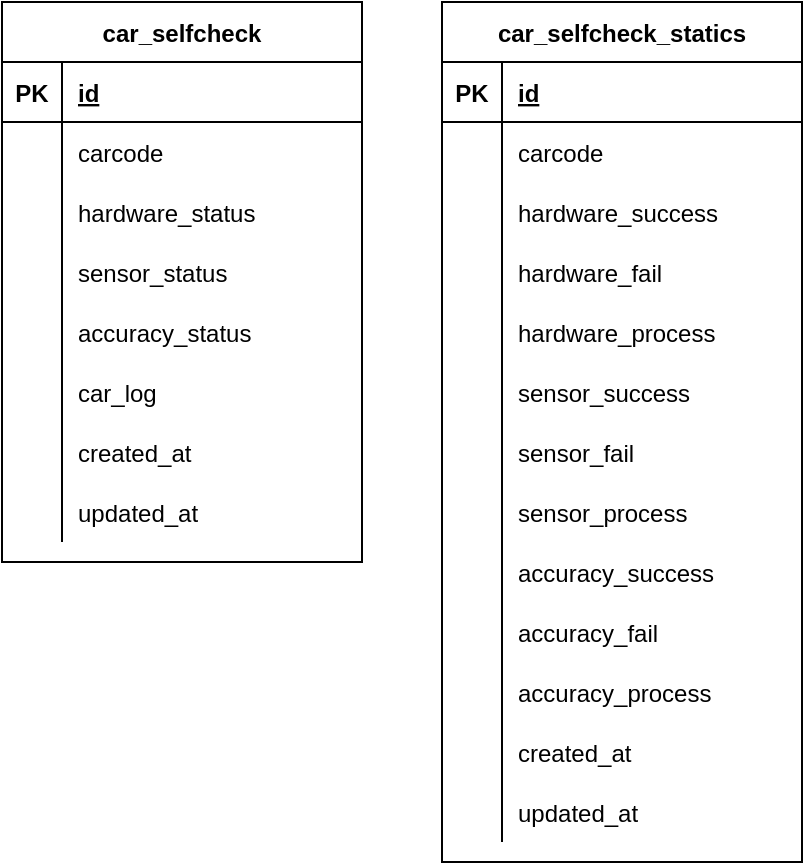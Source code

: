<mxfile version="14.5.10" type="github">
  <diagram id="R2lEEEUBdFMjLlhIrx00" name="Page-1">
    <mxGraphModel dx="1787" dy="967" grid="1" gridSize="10" guides="1" tooltips="1" connect="1" arrows="1" fold="1" page="1" pageScale="1" pageWidth="850" pageHeight="1100" math="0" shadow="0" extFonts="Permanent Marker^https://fonts.googleapis.com/css?family=Permanent+Marker">
      <root>
        <mxCell id="0" />
        <mxCell id="1" parent="0" />
        <mxCell id="E98kSPfZP86CaEC_CXRD-1" value="car_selfcheck" style="shape=table;startSize=30;container=1;collapsible=1;childLayout=tableLayout;fixedRows=1;rowLines=0;fontStyle=1;align=center;resizeLast=1;" vertex="1" parent="1">
          <mxGeometry x="220" y="150" width="180" height="280" as="geometry" />
        </mxCell>
        <mxCell id="E98kSPfZP86CaEC_CXRD-2" value="" style="shape=partialRectangle;collapsible=0;dropTarget=0;pointerEvents=0;fillColor=none;top=0;left=0;bottom=1;right=0;points=[[0,0.5],[1,0.5]];portConstraint=eastwest;" vertex="1" parent="E98kSPfZP86CaEC_CXRD-1">
          <mxGeometry y="30" width="180" height="30" as="geometry" />
        </mxCell>
        <mxCell id="E98kSPfZP86CaEC_CXRD-3" value="PK" style="shape=partialRectangle;connectable=0;fillColor=none;top=0;left=0;bottom=0;right=0;fontStyle=1;overflow=hidden;" vertex="1" parent="E98kSPfZP86CaEC_CXRD-2">
          <mxGeometry width="30" height="30" as="geometry" />
        </mxCell>
        <mxCell id="E98kSPfZP86CaEC_CXRD-4" value="id" style="shape=partialRectangle;connectable=0;fillColor=none;top=0;left=0;bottom=0;right=0;align=left;spacingLeft=6;fontStyle=5;overflow=hidden;" vertex="1" parent="E98kSPfZP86CaEC_CXRD-2">
          <mxGeometry x="30" width="150" height="30" as="geometry" />
        </mxCell>
        <mxCell id="E98kSPfZP86CaEC_CXRD-5" value="" style="shape=partialRectangle;collapsible=0;dropTarget=0;pointerEvents=0;fillColor=none;top=0;left=0;bottom=0;right=0;points=[[0,0.5],[1,0.5]];portConstraint=eastwest;" vertex="1" parent="E98kSPfZP86CaEC_CXRD-1">
          <mxGeometry y="60" width="180" height="30" as="geometry" />
        </mxCell>
        <mxCell id="E98kSPfZP86CaEC_CXRD-6" value="" style="shape=partialRectangle;connectable=0;fillColor=none;top=0;left=0;bottom=0;right=0;editable=1;overflow=hidden;" vertex="1" parent="E98kSPfZP86CaEC_CXRD-5">
          <mxGeometry width="30" height="30" as="geometry" />
        </mxCell>
        <mxCell id="E98kSPfZP86CaEC_CXRD-7" value="carcode" style="shape=partialRectangle;connectable=0;fillColor=none;top=0;left=0;bottom=0;right=0;align=left;spacingLeft=6;overflow=hidden;" vertex="1" parent="E98kSPfZP86CaEC_CXRD-5">
          <mxGeometry x="30" width="150" height="30" as="geometry" />
        </mxCell>
        <mxCell id="E98kSPfZP86CaEC_CXRD-8" value="" style="shape=partialRectangle;collapsible=0;dropTarget=0;pointerEvents=0;fillColor=none;top=0;left=0;bottom=0;right=0;points=[[0,0.5],[1,0.5]];portConstraint=eastwest;" vertex="1" parent="E98kSPfZP86CaEC_CXRD-1">
          <mxGeometry y="90" width="180" height="30" as="geometry" />
        </mxCell>
        <mxCell id="E98kSPfZP86CaEC_CXRD-9" value="" style="shape=partialRectangle;connectable=0;fillColor=none;top=0;left=0;bottom=0;right=0;editable=1;overflow=hidden;" vertex="1" parent="E98kSPfZP86CaEC_CXRD-8">
          <mxGeometry width="30" height="30" as="geometry" />
        </mxCell>
        <mxCell id="E98kSPfZP86CaEC_CXRD-10" value="hardware_status" style="shape=partialRectangle;connectable=0;fillColor=none;top=0;left=0;bottom=0;right=0;align=left;spacingLeft=6;overflow=hidden;" vertex="1" parent="E98kSPfZP86CaEC_CXRD-8">
          <mxGeometry x="30" width="150" height="30" as="geometry" />
        </mxCell>
        <mxCell id="E98kSPfZP86CaEC_CXRD-11" value="" style="shape=partialRectangle;collapsible=0;dropTarget=0;pointerEvents=0;fillColor=none;top=0;left=0;bottom=0;right=0;points=[[0,0.5],[1,0.5]];portConstraint=eastwest;" vertex="1" parent="E98kSPfZP86CaEC_CXRD-1">
          <mxGeometry y="120" width="180" height="30" as="geometry" />
        </mxCell>
        <mxCell id="E98kSPfZP86CaEC_CXRD-12" value="" style="shape=partialRectangle;connectable=0;fillColor=none;top=0;left=0;bottom=0;right=0;editable=1;overflow=hidden;" vertex="1" parent="E98kSPfZP86CaEC_CXRD-11">
          <mxGeometry width="30" height="30" as="geometry" />
        </mxCell>
        <mxCell id="E98kSPfZP86CaEC_CXRD-13" value="sensor_status" style="shape=partialRectangle;connectable=0;fillColor=none;top=0;left=0;bottom=0;right=0;align=left;spacingLeft=6;overflow=hidden;" vertex="1" parent="E98kSPfZP86CaEC_CXRD-11">
          <mxGeometry x="30" width="150" height="30" as="geometry" />
        </mxCell>
        <mxCell id="E98kSPfZP86CaEC_CXRD-14" value="" style="shape=partialRectangle;collapsible=0;dropTarget=0;pointerEvents=0;fillColor=none;top=0;left=0;bottom=0;right=0;points=[[0,0.5],[1,0.5]];portConstraint=eastwest;" vertex="1" parent="E98kSPfZP86CaEC_CXRD-1">
          <mxGeometry y="150" width="180" height="30" as="geometry" />
        </mxCell>
        <mxCell id="E98kSPfZP86CaEC_CXRD-15" value="" style="shape=partialRectangle;connectable=0;fillColor=none;top=0;left=0;bottom=0;right=0;editable=1;overflow=hidden;" vertex="1" parent="E98kSPfZP86CaEC_CXRD-14">
          <mxGeometry width="30" height="30" as="geometry" />
        </mxCell>
        <mxCell id="E98kSPfZP86CaEC_CXRD-16" value="accuracy_status" style="shape=partialRectangle;connectable=0;fillColor=none;top=0;left=0;bottom=0;right=0;align=left;spacingLeft=6;overflow=hidden;" vertex="1" parent="E98kSPfZP86CaEC_CXRD-14">
          <mxGeometry x="30" width="150" height="30" as="geometry" />
        </mxCell>
        <mxCell id="E98kSPfZP86CaEC_CXRD-17" value="" style="shape=partialRectangle;collapsible=0;dropTarget=0;pointerEvents=0;fillColor=none;top=0;left=0;bottom=0;right=0;points=[[0,0.5],[1,0.5]];portConstraint=eastwest;" vertex="1" parent="E98kSPfZP86CaEC_CXRD-1">
          <mxGeometry y="180" width="180" height="30" as="geometry" />
        </mxCell>
        <mxCell id="E98kSPfZP86CaEC_CXRD-18" value="" style="shape=partialRectangle;connectable=0;fillColor=none;top=0;left=0;bottom=0;right=0;editable=1;overflow=hidden;" vertex="1" parent="E98kSPfZP86CaEC_CXRD-17">
          <mxGeometry width="30" height="30" as="geometry" />
        </mxCell>
        <mxCell id="E98kSPfZP86CaEC_CXRD-19" value="car_log" style="shape=partialRectangle;connectable=0;fillColor=none;top=0;left=0;bottom=0;right=0;align=left;spacingLeft=6;overflow=hidden;" vertex="1" parent="E98kSPfZP86CaEC_CXRD-17">
          <mxGeometry x="30" width="150" height="30" as="geometry" />
        </mxCell>
        <mxCell id="E98kSPfZP86CaEC_CXRD-20" value="" style="shape=partialRectangle;collapsible=0;dropTarget=0;pointerEvents=0;fillColor=none;top=0;left=0;bottom=0;right=0;points=[[0,0.5],[1,0.5]];portConstraint=eastwest;" vertex="1" parent="E98kSPfZP86CaEC_CXRD-1">
          <mxGeometry y="210" width="180" height="30" as="geometry" />
        </mxCell>
        <mxCell id="E98kSPfZP86CaEC_CXRD-21" value="" style="shape=partialRectangle;connectable=0;fillColor=none;top=0;left=0;bottom=0;right=0;editable=1;overflow=hidden;" vertex="1" parent="E98kSPfZP86CaEC_CXRD-20">
          <mxGeometry width="30" height="30" as="geometry" />
        </mxCell>
        <mxCell id="E98kSPfZP86CaEC_CXRD-22" value="created_at" style="shape=partialRectangle;connectable=0;fillColor=none;top=0;left=0;bottom=0;right=0;align=left;spacingLeft=6;overflow=hidden;" vertex="1" parent="E98kSPfZP86CaEC_CXRD-20">
          <mxGeometry x="30" width="150" height="30" as="geometry" />
        </mxCell>
        <mxCell id="E98kSPfZP86CaEC_CXRD-23" value="" style="shape=partialRectangle;collapsible=0;dropTarget=0;pointerEvents=0;fillColor=none;top=0;left=0;bottom=0;right=0;points=[[0,0.5],[1,0.5]];portConstraint=eastwest;" vertex="1" parent="E98kSPfZP86CaEC_CXRD-1">
          <mxGeometry y="240" width="180" height="30" as="geometry" />
        </mxCell>
        <mxCell id="E98kSPfZP86CaEC_CXRD-24" value="" style="shape=partialRectangle;connectable=0;fillColor=none;top=0;left=0;bottom=0;right=0;editable=1;overflow=hidden;" vertex="1" parent="E98kSPfZP86CaEC_CXRD-23">
          <mxGeometry width="30" height="30" as="geometry" />
        </mxCell>
        <mxCell id="E98kSPfZP86CaEC_CXRD-25" value="updated_at" style="shape=partialRectangle;connectable=0;fillColor=none;top=0;left=0;bottom=0;right=0;align=left;spacingLeft=6;overflow=hidden;" vertex="1" parent="E98kSPfZP86CaEC_CXRD-23">
          <mxGeometry x="30" width="150" height="30" as="geometry" />
        </mxCell>
        <mxCell id="E98kSPfZP86CaEC_CXRD-32" value="car_selfcheck_statics" style="shape=table;startSize=30;container=1;collapsible=1;childLayout=tableLayout;fixedRows=1;rowLines=0;fontStyle=1;align=center;resizeLast=1;" vertex="1" parent="1">
          <mxGeometry x="440" y="150" width="180" height="430" as="geometry" />
        </mxCell>
        <mxCell id="E98kSPfZP86CaEC_CXRD-33" value="" style="shape=partialRectangle;collapsible=0;dropTarget=0;pointerEvents=0;fillColor=none;top=0;left=0;bottom=1;right=0;points=[[0,0.5],[1,0.5]];portConstraint=eastwest;" vertex="1" parent="E98kSPfZP86CaEC_CXRD-32">
          <mxGeometry y="30" width="180" height="30" as="geometry" />
        </mxCell>
        <mxCell id="E98kSPfZP86CaEC_CXRD-34" value="PK" style="shape=partialRectangle;connectable=0;fillColor=none;top=0;left=0;bottom=0;right=0;fontStyle=1;overflow=hidden;" vertex="1" parent="E98kSPfZP86CaEC_CXRD-33">
          <mxGeometry width="30" height="30" as="geometry" />
        </mxCell>
        <mxCell id="E98kSPfZP86CaEC_CXRD-35" value="id" style="shape=partialRectangle;connectable=0;fillColor=none;top=0;left=0;bottom=0;right=0;align=left;spacingLeft=6;fontStyle=5;overflow=hidden;" vertex="1" parent="E98kSPfZP86CaEC_CXRD-33">
          <mxGeometry x="30" width="150" height="30" as="geometry" />
        </mxCell>
        <mxCell id="E98kSPfZP86CaEC_CXRD-36" value="" style="shape=partialRectangle;collapsible=0;dropTarget=0;pointerEvents=0;fillColor=none;top=0;left=0;bottom=0;right=0;points=[[0,0.5],[1,0.5]];portConstraint=eastwest;" vertex="1" parent="E98kSPfZP86CaEC_CXRD-32">
          <mxGeometry y="60" width="180" height="30" as="geometry" />
        </mxCell>
        <mxCell id="E98kSPfZP86CaEC_CXRD-37" value="" style="shape=partialRectangle;connectable=0;fillColor=none;top=0;left=0;bottom=0;right=0;editable=1;overflow=hidden;" vertex="1" parent="E98kSPfZP86CaEC_CXRD-36">
          <mxGeometry width="30" height="30" as="geometry" />
        </mxCell>
        <mxCell id="E98kSPfZP86CaEC_CXRD-38" value="carcode" style="shape=partialRectangle;connectable=0;fillColor=none;top=0;left=0;bottom=0;right=0;align=left;spacingLeft=6;overflow=hidden;" vertex="1" parent="E98kSPfZP86CaEC_CXRD-36">
          <mxGeometry x="30" width="150" height="30" as="geometry" />
        </mxCell>
        <mxCell id="E98kSPfZP86CaEC_CXRD-39" value="" style="shape=partialRectangle;collapsible=0;dropTarget=0;pointerEvents=0;fillColor=none;top=0;left=0;bottom=0;right=0;points=[[0,0.5],[1,0.5]];portConstraint=eastwest;" vertex="1" parent="E98kSPfZP86CaEC_CXRD-32">
          <mxGeometry y="90" width="180" height="30" as="geometry" />
        </mxCell>
        <mxCell id="E98kSPfZP86CaEC_CXRD-40" value="" style="shape=partialRectangle;connectable=0;fillColor=none;top=0;left=0;bottom=0;right=0;editable=1;overflow=hidden;" vertex="1" parent="E98kSPfZP86CaEC_CXRD-39">
          <mxGeometry width="30" height="30" as="geometry" />
        </mxCell>
        <mxCell id="E98kSPfZP86CaEC_CXRD-41" value="hardware_success" style="shape=partialRectangle;connectable=0;fillColor=none;top=0;left=0;bottom=0;right=0;align=left;spacingLeft=6;overflow=hidden;" vertex="1" parent="E98kSPfZP86CaEC_CXRD-39">
          <mxGeometry x="30" width="150" height="30" as="geometry" />
        </mxCell>
        <mxCell id="E98kSPfZP86CaEC_CXRD-42" value="" style="shape=partialRectangle;collapsible=0;dropTarget=0;pointerEvents=0;fillColor=none;top=0;left=0;bottom=0;right=0;points=[[0,0.5],[1,0.5]];portConstraint=eastwest;" vertex="1" parent="E98kSPfZP86CaEC_CXRD-32">
          <mxGeometry y="120" width="180" height="30" as="geometry" />
        </mxCell>
        <mxCell id="E98kSPfZP86CaEC_CXRD-43" value="" style="shape=partialRectangle;connectable=0;fillColor=none;top=0;left=0;bottom=0;right=0;editable=1;overflow=hidden;" vertex="1" parent="E98kSPfZP86CaEC_CXRD-42">
          <mxGeometry width="30" height="30" as="geometry" />
        </mxCell>
        <mxCell id="E98kSPfZP86CaEC_CXRD-44" value="hardware_fail" style="shape=partialRectangle;connectable=0;fillColor=none;top=0;left=0;bottom=0;right=0;align=left;spacingLeft=6;overflow=hidden;" vertex="1" parent="E98kSPfZP86CaEC_CXRD-42">
          <mxGeometry x="30" width="150" height="30" as="geometry" />
        </mxCell>
        <mxCell id="E98kSPfZP86CaEC_CXRD-45" value="" style="shape=partialRectangle;collapsible=0;dropTarget=0;pointerEvents=0;fillColor=none;top=0;left=0;bottom=0;right=0;points=[[0,0.5],[1,0.5]];portConstraint=eastwest;" vertex="1" parent="E98kSPfZP86CaEC_CXRD-32">
          <mxGeometry y="150" width="180" height="30" as="geometry" />
        </mxCell>
        <mxCell id="E98kSPfZP86CaEC_CXRD-46" value="" style="shape=partialRectangle;connectable=0;fillColor=none;top=0;left=0;bottom=0;right=0;editable=1;overflow=hidden;" vertex="1" parent="E98kSPfZP86CaEC_CXRD-45">
          <mxGeometry width="30" height="30" as="geometry" />
        </mxCell>
        <mxCell id="E98kSPfZP86CaEC_CXRD-47" value="hardware_process" style="shape=partialRectangle;connectable=0;fillColor=none;top=0;left=0;bottom=0;right=0;align=left;spacingLeft=6;overflow=hidden;" vertex="1" parent="E98kSPfZP86CaEC_CXRD-45">
          <mxGeometry x="30" width="150" height="30" as="geometry" />
        </mxCell>
        <mxCell id="E98kSPfZP86CaEC_CXRD-48" value="" style="shape=partialRectangle;collapsible=0;dropTarget=0;pointerEvents=0;fillColor=none;top=0;left=0;bottom=0;right=0;points=[[0,0.5],[1,0.5]];portConstraint=eastwest;" vertex="1" parent="E98kSPfZP86CaEC_CXRD-32">
          <mxGeometry y="180" width="180" height="30" as="geometry" />
        </mxCell>
        <mxCell id="E98kSPfZP86CaEC_CXRD-49" value="" style="shape=partialRectangle;connectable=0;fillColor=none;top=0;left=0;bottom=0;right=0;editable=1;overflow=hidden;" vertex="1" parent="E98kSPfZP86CaEC_CXRD-48">
          <mxGeometry width="30" height="30" as="geometry" />
        </mxCell>
        <mxCell id="E98kSPfZP86CaEC_CXRD-50" value="sensor_success" style="shape=partialRectangle;connectable=0;fillColor=none;top=0;left=0;bottom=0;right=0;align=left;spacingLeft=6;overflow=hidden;" vertex="1" parent="E98kSPfZP86CaEC_CXRD-48">
          <mxGeometry x="30" width="150" height="30" as="geometry" />
        </mxCell>
        <mxCell id="E98kSPfZP86CaEC_CXRD-51" value="" style="shape=partialRectangle;collapsible=0;dropTarget=0;pointerEvents=0;fillColor=none;top=0;left=0;bottom=0;right=0;points=[[0,0.5],[1,0.5]];portConstraint=eastwest;" vertex="1" parent="E98kSPfZP86CaEC_CXRD-32">
          <mxGeometry y="210" width="180" height="30" as="geometry" />
        </mxCell>
        <mxCell id="E98kSPfZP86CaEC_CXRD-52" value="" style="shape=partialRectangle;connectable=0;fillColor=none;top=0;left=0;bottom=0;right=0;editable=1;overflow=hidden;" vertex="1" parent="E98kSPfZP86CaEC_CXRD-51">
          <mxGeometry width="30" height="30" as="geometry" />
        </mxCell>
        <mxCell id="E98kSPfZP86CaEC_CXRD-53" value="sensor_fail" style="shape=partialRectangle;connectable=0;fillColor=none;top=0;left=0;bottom=0;right=0;align=left;spacingLeft=6;overflow=hidden;" vertex="1" parent="E98kSPfZP86CaEC_CXRD-51">
          <mxGeometry x="30" width="150" height="30" as="geometry" />
        </mxCell>
        <mxCell id="E98kSPfZP86CaEC_CXRD-54" value="" style="shape=partialRectangle;collapsible=0;dropTarget=0;pointerEvents=0;fillColor=none;top=0;left=0;bottom=0;right=0;points=[[0,0.5],[1,0.5]];portConstraint=eastwest;" vertex="1" parent="E98kSPfZP86CaEC_CXRD-32">
          <mxGeometry y="240" width="180" height="30" as="geometry" />
        </mxCell>
        <mxCell id="E98kSPfZP86CaEC_CXRD-55" value="" style="shape=partialRectangle;connectable=0;fillColor=none;top=0;left=0;bottom=0;right=0;editable=1;overflow=hidden;" vertex="1" parent="E98kSPfZP86CaEC_CXRD-54">
          <mxGeometry width="30" height="30" as="geometry" />
        </mxCell>
        <mxCell id="E98kSPfZP86CaEC_CXRD-56" value="sensor_process" style="shape=partialRectangle;connectable=0;fillColor=none;top=0;left=0;bottom=0;right=0;align=left;spacingLeft=6;overflow=hidden;" vertex="1" parent="E98kSPfZP86CaEC_CXRD-54">
          <mxGeometry x="30" width="150" height="30" as="geometry" />
        </mxCell>
        <mxCell id="E98kSPfZP86CaEC_CXRD-57" value="" style="shape=partialRectangle;collapsible=0;dropTarget=0;pointerEvents=0;fillColor=none;top=0;left=0;bottom=0;right=0;points=[[0,0.5],[1,0.5]];portConstraint=eastwest;" vertex="1" parent="E98kSPfZP86CaEC_CXRD-32">
          <mxGeometry y="270" width="180" height="30" as="geometry" />
        </mxCell>
        <mxCell id="E98kSPfZP86CaEC_CXRD-58" value="" style="shape=partialRectangle;connectable=0;fillColor=none;top=0;left=0;bottom=0;right=0;editable=1;overflow=hidden;" vertex="1" parent="E98kSPfZP86CaEC_CXRD-57">
          <mxGeometry width="30" height="30" as="geometry" />
        </mxCell>
        <mxCell id="E98kSPfZP86CaEC_CXRD-59" value="accuracy_success" style="shape=partialRectangle;connectable=0;fillColor=none;top=0;left=0;bottom=0;right=0;align=left;spacingLeft=6;overflow=hidden;" vertex="1" parent="E98kSPfZP86CaEC_CXRD-57">
          <mxGeometry x="30" width="150" height="30" as="geometry" />
        </mxCell>
        <mxCell id="E98kSPfZP86CaEC_CXRD-63" value="" style="shape=partialRectangle;collapsible=0;dropTarget=0;pointerEvents=0;fillColor=none;top=0;left=0;bottom=0;right=0;points=[[0,0.5],[1,0.5]];portConstraint=eastwest;" vertex="1" parent="E98kSPfZP86CaEC_CXRD-32">
          <mxGeometry y="300" width="180" height="30" as="geometry" />
        </mxCell>
        <mxCell id="E98kSPfZP86CaEC_CXRD-64" value="" style="shape=partialRectangle;connectable=0;fillColor=none;top=0;left=0;bottom=0;right=0;editable=1;overflow=hidden;" vertex="1" parent="E98kSPfZP86CaEC_CXRD-63">
          <mxGeometry width="30" height="30" as="geometry" />
        </mxCell>
        <mxCell id="E98kSPfZP86CaEC_CXRD-65" value="accuracy_fail" style="shape=partialRectangle;connectable=0;fillColor=none;top=0;left=0;bottom=0;right=0;align=left;spacingLeft=6;overflow=hidden;" vertex="1" parent="E98kSPfZP86CaEC_CXRD-63">
          <mxGeometry x="30" width="150" height="30" as="geometry" />
        </mxCell>
        <mxCell id="E98kSPfZP86CaEC_CXRD-66" value="" style="shape=partialRectangle;collapsible=0;dropTarget=0;pointerEvents=0;fillColor=none;top=0;left=0;bottom=0;right=0;points=[[0,0.5],[1,0.5]];portConstraint=eastwest;" vertex="1" parent="E98kSPfZP86CaEC_CXRD-32">
          <mxGeometry y="330" width="180" height="30" as="geometry" />
        </mxCell>
        <mxCell id="E98kSPfZP86CaEC_CXRD-67" value="" style="shape=partialRectangle;connectable=0;fillColor=none;top=0;left=0;bottom=0;right=0;editable=1;overflow=hidden;" vertex="1" parent="E98kSPfZP86CaEC_CXRD-66">
          <mxGeometry width="30" height="30" as="geometry" />
        </mxCell>
        <mxCell id="E98kSPfZP86CaEC_CXRD-68" value="accuracy_process" style="shape=partialRectangle;connectable=0;fillColor=none;top=0;left=0;bottom=0;right=0;align=left;spacingLeft=6;overflow=hidden;" vertex="1" parent="E98kSPfZP86CaEC_CXRD-66">
          <mxGeometry x="30" width="150" height="30" as="geometry" />
        </mxCell>
        <mxCell id="E98kSPfZP86CaEC_CXRD-69" value="" style="shape=partialRectangle;collapsible=0;dropTarget=0;pointerEvents=0;fillColor=none;top=0;left=0;bottom=0;right=0;points=[[0,0.5],[1,0.5]];portConstraint=eastwest;" vertex="1" parent="E98kSPfZP86CaEC_CXRD-32">
          <mxGeometry y="360" width="180" height="30" as="geometry" />
        </mxCell>
        <mxCell id="E98kSPfZP86CaEC_CXRD-70" value="" style="shape=partialRectangle;connectable=0;fillColor=none;top=0;left=0;bottom=0;right=0;editable=1;overflow=hidden;" vertex="1" parent="E98kSPfZP86CaEC_CXRD-69">
          <mxGeometry width="30" height="30" as="geometry" />
        </mxCell>
        <mxCell id="E98kSPfZP86CaEC_CXRD-71" value="created_at" style="shape=partialRectangle;connectable=0;fillColor=none;top=0;left=0;bottom=0;right=0;align=left;spacingLeft=6;overflow=hidden;" vertex="1" parent="E98kSPfZP86CaEC_CXRD-69">
          <mxGeometry x="30" width="150" height="30" as="geometry" />
        </mxCell>
        <mxCell id="E98kSPfZP86CaEC_CXRD-72" value="" style="shape=partialRectangle;collapsible=0;dropTarget=0;pointerEvents=0;fillColor=none;top=0;left=0;bottom=0;right=0;points=[[0,0.5],[1,0.5]];portConstraint=eastwest;" vertex="1" parent="E98kSPfZP86CaEC_CXRD-32">
          <mxGeometry y="390" width="180" height="30" as="geometry" />
        </mxCell>
        <mxCell id="E98kSPfZP86CaEC_CXRD-73" value="" style="shape=partialRectangle;connectable=0;fillColor=none;top=0;left=0;bottom=0;right=0;editable=1;overflow=hidden;" vertex="1" parent="E98kSPfZP86CaEC_CXRD-72">
          <mxGeometry width="30" height="30" as="geometry" />
        </mxCell>
        <mxCell id="E98kSPfZP86CaEC_CXRD-74" value="updated_at" style="shape=partialRectangle;connectable=0;fillColor=none;top=0;left=0;bottom=0;right=0;align=left;spacingLeft=6;overflow=hidden;" vertex="1" parent="E98kSPfZP86CaEC_CXRD-72">
          <mxGeometry x="30" width="150" height="30" as="geometry" />
        </mxCell>
      </root>
    </mxGraphModel>
  </diagram>
</mxfile>
